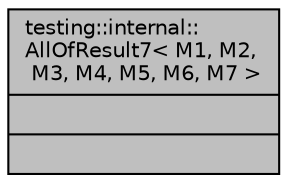 digraph "testing::internal::AllOfResult7&lt; M1, M2, M3, M4, M5, M6, M7 &gt;"
{
  edge [fontname="Helvetica",fontsize="10",labelfontname="Helvetica",labelfontsize="10"];
  node [fontname="Helvetica",fontsize="10",shape=record];
  Node1 [label="{testing::internal::\lAllOfResult7\< M1, M2,\l M3, M4, M5, M6, M7 \>\n||}",height=0.2,width=0.4,color="black", fillcolor="grey75", style="filled", fontcolor="black"];
}
